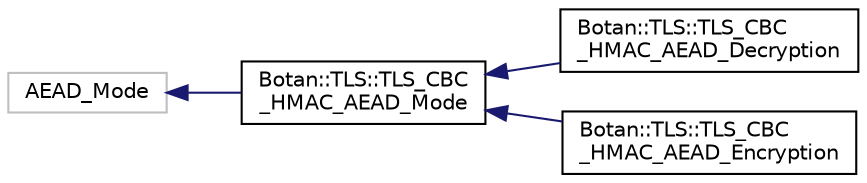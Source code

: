 digraph "Graphical Class Hierarchy"
{
  edge [fontname="Helvetica",fontsize="10",labelfontname="Helvetica",labelfontsize="10"];
  node [fontname="Helvetica",fontsize="10",shape=record];
  rankdir="LR";
  Node755 [label="AEAD_Mode",height=0.2,width=0.4,color="grey75", fillcolor="white", style="filled"];
  Node755 -> Node0 [dir="back",color="midnightblue",fontsize="10",style="solid",fontname="Helvetica"];
  Node0 [label="Botan::TLS::TLS_CBC\l_HMAC_AEAD_Mode",height=0.2,width=0.4,color="black", fillcolor="white", style="filled",URL="$class_botan_1_1_t_l_s_1_1_t_l_s___c_b_c___h_m_a_c___a_e_a_d___mode.html"];
  Node0 -> Node1 [dir="back",color="midnightblue",fontsize="10",style="solid",fontname="Helvetica"];
  Node1 [label="Botan::TLS::TLS_CBC\l_HMAC_AEAD_Decryption",height=0.2,width=0.4,color="black", fillcolor="white", style="filled",URL="$class_botan_1_1_t_l_s_1_1_t_l_s___c_b_c___h_m_a_c___a_e_a_d___decryption.html"];
  Node0 -> Node2 [dir="back",color="midnightblue",fontsize="10",style="solid",fontname="Helvetica"];
  Node2 [label="Botan::TLS::TLS_CBC\l_HMAC_AEAD_Encryption",height=0.2,width=0.4,color="black", fillcolor="white", style="filled",URL="$class_botan_1_1_t_l_s_1_1_t_l_s___c_b_c___h_m_a_c___a_e_a_d___encryption.html"];
}
